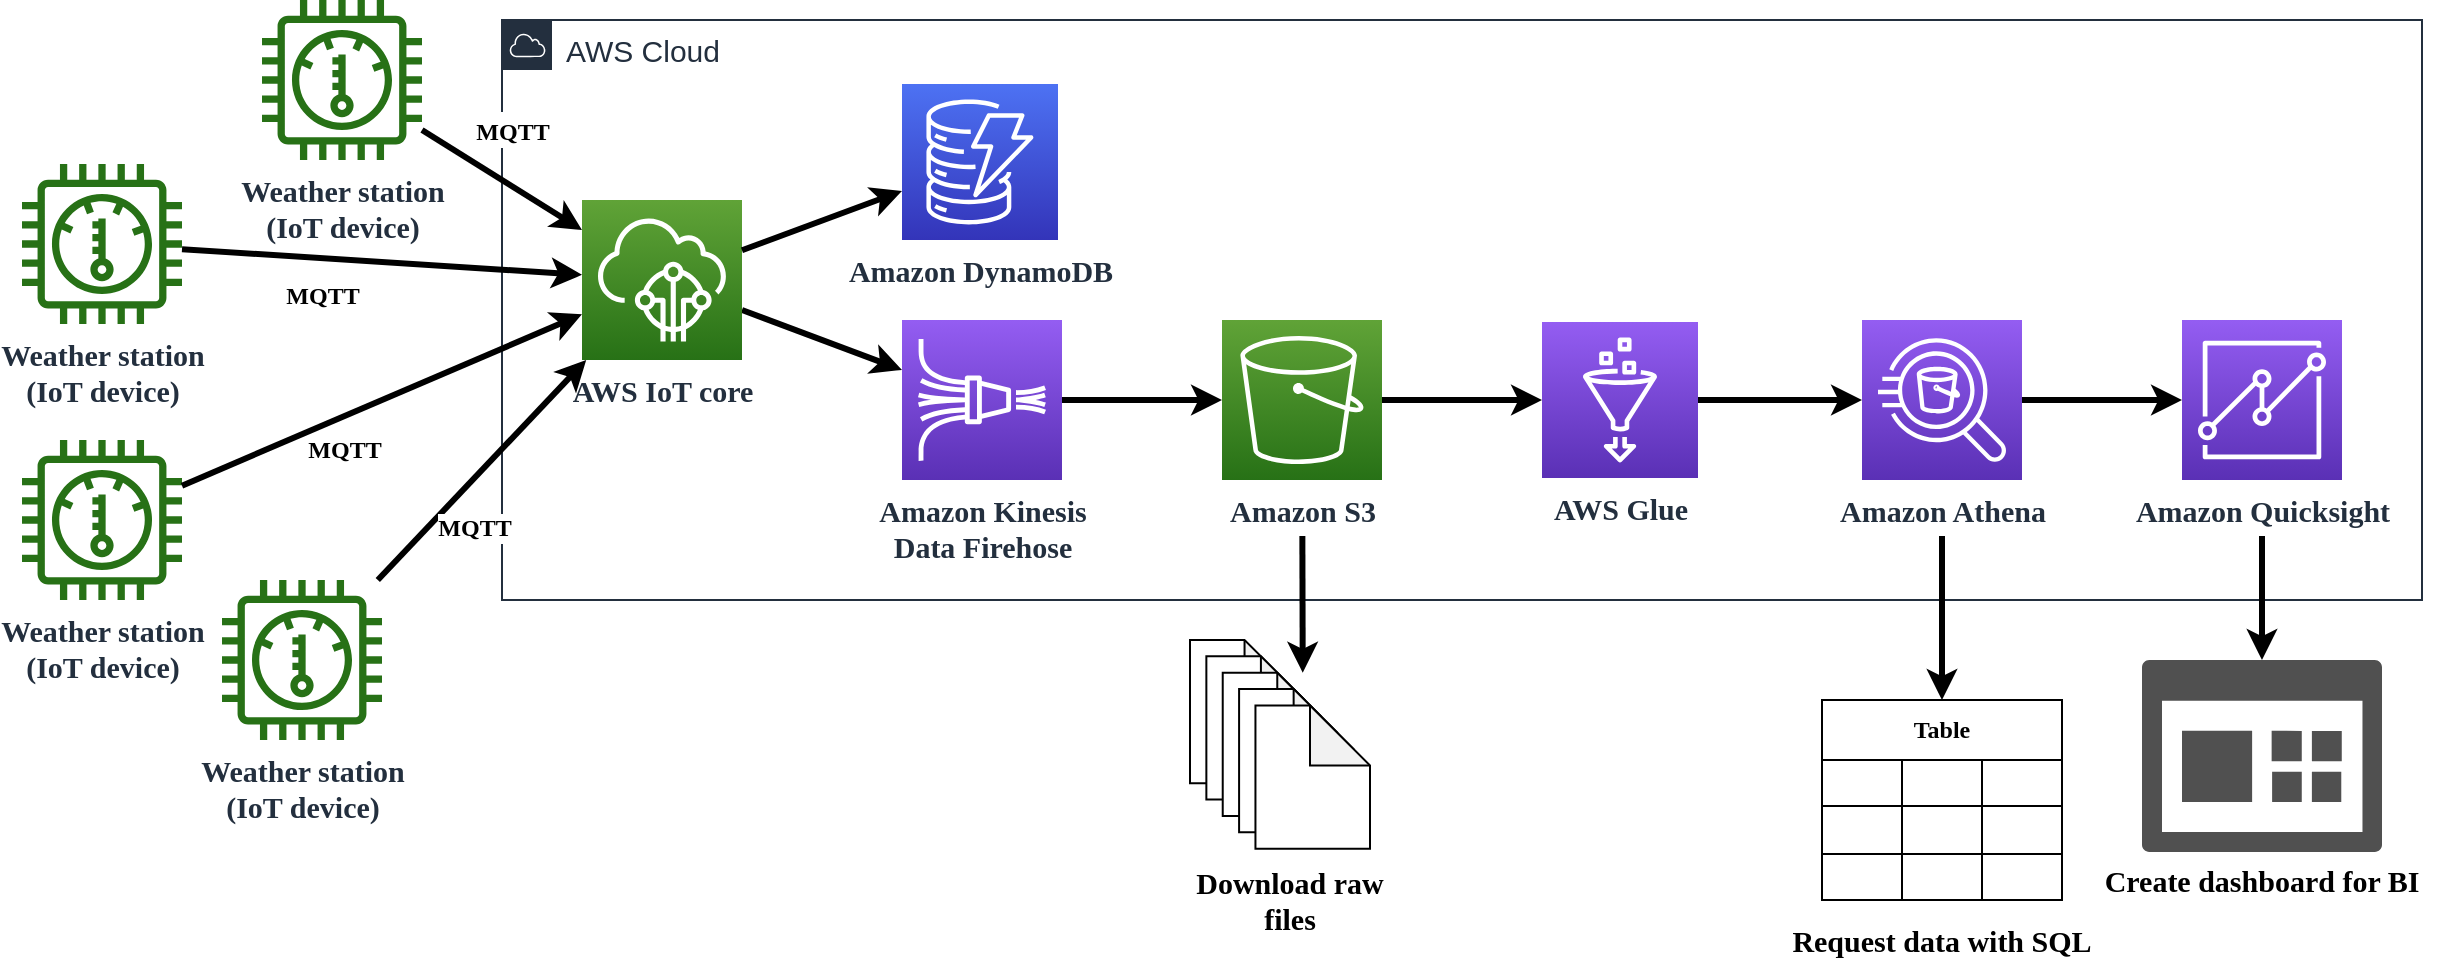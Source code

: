 <mxfile version="13.6.2" type="device"><diagram id="hbwKhzKz2ckRXXoAT2xl" name="Page-1"><mxGraphModel dx="1422" dy="822" grid="1" gridSize="10" guides="1" tooltips="1" connect="1" arrows="1" fold="1" page="1" pageScale="1" pageWidth="1600" pageHeight="900" math="0" shadow="0" extFonts="Architects Daughter^https://fonts.googleapis.com/css?family=Architects+Daughter"><root><mxCell id="0"/><mxCell id="1" parent="0"/><mxCell id="7ZCqyeKuRzGAWmyzt1mi-8" value="AWS Cloud" style="points=[[0,0],[0.25,0],[0.5,0],[0.75,0],[1,0],[1,0.25],[1,0.5],[1,0.75],[1,1],[0.75,1],[0.5,1],[0.25,1],[0,1],[0,0.75],[0,0.5],[0,0.25]];outlineConnect=0;gradientColor=none;html=1;whiteSpace=wrap;fontSize=15;fontStyle=0;shape=mxgraph.aws4.group;grIcon=mxgraph.aws4.group_aws_cloud;strokeColor=#232F3E;fillColor=none;verticalAlign=top;align=left;spacingLeft=30;fontColor=#232F3E;dashed=0;" parent="1" vertex="1"><mxGeometry x="320" y="10" width="960" height="290" as="geometry"/></mxCell><mxCell id="7ZCqyeKuRzGAWmyzt1mi-2" value="&lt;font style=&quot;font-size: 15px;&quot;&gt;&lt;span style=&quot;font-size: 15px;&quot;&gt;Weather station&lt;br style=&quot;font-size: 15px;&quot;&gt;(IoT device)&lt;/span&gt;&lt;/font&gt;" style="outlineConnect=0;fontColor=#232F3E;gradientColor=none;fillColor=#277116;strokeColor=none;dashed=0;verticalLabelPosition=bottom;verticalAlign=top;align=center;html=1;fontSize=15;fontStyle=1;aspect=fixed;pointerEvents=1;shape=mxgraph.aws4.thermostat;fontFamily=Architects Daughter;" parent="1" vertex="1"><mxGeometry x="200" width="80" height="80" as="geometry"/></mxCell><mxCell id="7ZCqyeKuRzGAWmyzt1mi-22" style="rounded=0;orthogonalLoop=1;jettySize=auto;html=1;sourcePerimeterSpacing=0;targetPerimeterSpacing=0;strokeWidth=3;fontFamily=Architects Daughter;fontSize=12;" parent="1" source="7ZCqyeKuRzGAWmyzt1mi-3" target="7ZCqyeKuRzGAWmyzt1mi-4" edge="1"><mxGeometry relative="1" as="geometry"/></mxCell><mxCell id="7ZCqyeKuRzGAWmyzt1mi-3" value="AWS IoT core" style="outlineConnect=0;fontColor=#232F3E;gradientColor=#60A337;gradientDirection=north;fillColor=#277116;strokeColor=#ffffff;dashed=0;verticalLabelPosition=bottom;verticalAlign=top;align=center;html=1;fontSize=15;fontStyle=1;aspect=fixed;shape=mxgraph.aws4.resourceIcon;resIcon=mxgraph.aws4.iot_core;fontFamily=Architects Daughter;" parent="1" vertex="1"><mxGeometry x="360" y="100" width="80" height="80" as="geometry"/></mxCell><mxCell id="7ZCqyeKuRzGAWmyzt1mi-23" style="edgeStyle=orthogonalEdgeStyle;rounded=0;orthogonalLoop=1;jettySize=auto;html=1;sourcePerimeterSpacing=0;targetPerimeterSpacing=0;strokeWidth=3;fontFamily=Architects Daughter;fontSize=12;" parent="1" source="7ZCqyeKuRzGAWmyzt1mi-4" target="7ZCqyeKuRzGAWmyzt1mi-5" edge="1"><mxGeometry relative="1" as="geometry"/></mxCell><mxCell id="7ZCqyeKuRzGAWmyzt1mi-4" value="Amazon Kinesis &lt;br style=&quot;font-size: 15px;&quot;&gt;Data Firehose" style="outlineConnect=0;fontColor=#232F3E;gradientColor=#945DF2;gradientDirection=north;fillColor=#5A30B5;strokeColor=#ffffff;dashed=0;verticalLabelPosition=bottom;verticalAlign=top;align=center;html=1;fontSize=15;fontStyle=1;aspect=fixed;shape=mxgraph.aws4.resourceIcon;resIcon=mxgraph.aws4.kinesis_data_firehose;fontFamily=Architects Daughter;" parent="1" vertex="1"><mxGeometry x="520" y="160" width="80" height="80" as="geometry"/></mxCell><mxCell id="7ZCqyeKuRzGAWmyzt1mi-24" style="edgeStyle=orthogonalEdgeStyle;rounded=0;orthogonalLoop=1;jettySize=auto;html=1;sourcePerimeterSpacing=0;targetPerimeterSpacing=0;strokeWidth=3;fontFamily=Architects Daughter;fontSize=12;" parent="1" source="7ZCqyeKuRzGAWmyzt1mi-5" target="7ZCqyeKuRzGAWmyzt1mi-11" edge="1"><mxGeometry relative="1" as="geometry"/></mxCell><mxCell id="7ZCqyeKuRzGAWmyzt1mi-5" value="Amazon S3" style="outlineConnect=0;fontColor=#232F3E;gradientColor=#60A337;gradientDirection=north;fillColor=#277116;strokeColor=#ffffff;dashed=0;verticalLabelPosition=bottom;verticalAlign=top;align=center;html=1;fontSize=15;fontStyle=1;aspect=fixed;shape=mxgraph.aws4.resourceIcon;resIcon=mxgraph.aws4.s3;fontFamily=Architects Daughter;" parent="1" vertex="1"><mxGeometry x="680" y="160" width="80" height="80" as="geometry"/></mxCell><mxCell id="7ZCqyeKuRzGAWmyzt1mi-26" style="edgeStyle=orthogonalEdgeStyle;rounded=0;orthogonalLoop=1;jettySize=auto;html=1;sourcePerimeterSpacing=0;targetPerimeterSpacing=0;strokeWidth=3;fontFamily=Architects Daughter;fontSize=12;" parent="1" source="7ZCqyeKuRzGAWmyzt1mi-6" target="7ZCqyeKuRzGAWmyzt1mi-7" edge="1"><mxGeometry relative="1" as="geometry"/></mxCell><mxCell id="7ZCqyeKuRzGAWmyzt1mi-6" value="Amazon Athena" style="outlineConnect=0;fontColor=#232F3E;gradientColor=#945DF2;gradientDirection=north;fillColor=#5A30B5;strokeColor=#ffffff;dashed=0;verticalLabelPosition=bottom;verticalAlign=top;align=center;html=1;fontSize=15;fontStyle=1;aspect=fixed;shape=mxgraph.aws4.resourceIcon;resIcon=mxgraph.aws4.athena;fontFamily=Architects Daughter;" parent="1" vertex="1"><mxGeometry x="1000" y="160" width="80" height="80" as="geometry"/></mxCell><mxCell id="7ZCqyeKuRzGAWmyzt1mi-7" value="Amazon Quicksight" style="outlineConnect=0;fontColor=#232F3E;gradientColor=#945DF2;gradientDirection=north;fillColor=#5A30B5;strokeColor=#ffffff;dashed=0;verticalLabelPosition=bottom;verticalAlign=top;align=center;html=1;fontSize=15;fontStyle=1;aspect=fixed;shape=mxgraph.aws4.resourceIcon;resIcon=mxgraph.aws4.quicksight;fontFamily=Architects Daughter;" parent="1" vertex="1"><mxGeometry x="1160" y="160" width="80" height="80" as="geometry"/></mxCell><mxCell id="7ZCqyeKuRzGAWmyzt1mi-25" style="edgeStyle=orthogonalEdgeStyle;rounded=0;orthogonalLoop=1;jettySize=auto;html=1;sourcePerimeterSpacing=0;targetPerimeterSpacing=0;strokeWidth=3;fontFamily=Architects Daughter;fontSize=12;" parent="1" source="7ZCqyeKuRzGAWmyzt1mi-11" target="7ZCqyeKuRzGAWmyzt1mi-6" edge="1"><mxGeometry relative="1" as="geometry"/></mxCell><mxCell id="7ZCqyeKuRzGAWmyzt1mi-11" value="AWS Glue" style="outlineConnect=0;fontColor=#232F3E;gradientColor=#945DF2;gradientDirection=north;fillColor=#5A30B5;strokeColor=#ffffff;dashed=0;verticalLabelPosition=bottom;verticalAlign=top;align=center;html=1;fontSize=15;fontStyle=1;aspect=fixed;shape=mxgraph.aws4.resourceIcon;resIcon=mxgraph.aws4.glue;fontFamily=Architects Daughter;" parent="1" vertex="1"><mxGeometry x="840" y="161" width="78" height="78" as="geometry"/></mxCell><mxCell id="7ZCqyeKuRzGAWmyzt1mi-12" value="&lt;font style=&quot;font-size: 15px;&quot;&gt;&lt;span style=&quot;font-size: 15px;&quot;&gt;Weather station&lt;br style=&quot;font-size: 15px;&quot;&gt;(IoT device)&lt;/span&gt;&lt;/font&gt;" style="outlineConnect=0;fontColor=#232F3E;gradientColor=none;fillColor=#277116;strokeColor=none;dashed=0;verticalLabelPosition=bottom;verticalAlign=top;align=center;html=1;fontSize=15;fontStyle=1;aspect=fixed;pointerEvents=1;shape=mxgraph.aws4.thermostat;fontFamily=Architects Daughter;" parent="1" vertex="1"><mxGeometry x="180" y="290" width="80" height="80" as="geometry"/></mxCell><mxCell id="7ZCqyeKuRzGAWmyzt1mi-13" value="&lt;font style=&quot;font-size: 15px;&quot;&gt;&lt;span style=&quot;font-size: 15px;&quot;&gt;Weather station&lt;br style=&quot;font-size: 15px;&quot;&gt;(IoT device)&lt;/span&gt;&lt;/font&gt;" style="outlineConnect=0;fontColor=#232F3E;gradientColor=none;fillColor=#277116;strokeColor=none;dashed=0;verticalLabelPosition=bottom;verticalAlign=top;align=center;html=1;fontSize=15;fontStyle=1;aspect=fixed;pointerEvents=1;shape=mxgraph.aws4.thermostat;fontFamily=Architects Daughter;" parent="1" vertex="1"><mxGeometry x="80" y="220" width="80" height="80" as="geometry"/></mxCell><mxCell id="7ZCqyeKuRzGAWmyzt1mi-14" value="&lt;font style=&quot;font-size: 15px;&quot;&gt;&lt;span style=&quot;font-size: 15px;&quot;&gt;Weather station&lt;br style=&quot;font-size: 15px;&quot;&gt;(IoT device)&lt;/span&gt;&lt;/font&gt;" style="outlineConnect=0;fontColor=#232F3E;gradientColor=none;fillColor=#277116;strokeColor=none;dashed=0;verticalLabelPosition=bottom;verticalAlign=top;align=center;html=1;fontSize=15;fontStyle=1;aspect=fixed;pointerEvents=1;shape=mxgraph.aws4.thermostat;fontFamily=Architects Daughter;" parent="1" vertex="1"><mxGeometry x="80" y="82" width="80" height="80" as="geometry"/></mxCell><mxCell id="7ZCqyeKuRzGAWmyzt1mi-15" value="&lt;b&gt;&lt;font style=&quot;font-size: 12px&quot;&gt;MQTT&lt;/font&gt;&lt;/b&gt;" style="endArrow=classic;html=1;fontFamily=Architects Daughter;fontSize=15;strokeWidth=3;sourcePerimeterSpacing=0;targetPerimeterSpacing=0;" parent="1" source="7ZCqyeKuRzGAWmyzt1mi-2" target="7ZCqyeKuRzGAWmyzt1mi-3" edge="1"><mxGeometry x="-0.184" y="24" width="50" height="50" relative="1" as="geometry"><mxPoint x="-130" y="190" as="sourcePoint"/><mxPoint x="-80" y="140" as="targetPoint"/><mxPoint y="-1" as="offset"/></mxGeometry></mxCell><mxCell id="7ZCqyeKuRzGAWmyzt1mi-16" value="" style="endArrow=classic;html=1;fontFamily=Architects Daughter;fontSize=15;strokeWidth=3;sourcePerimeterSpacing=0;targetPerimeterSpacing=0;" parent="1" source="7ZCqyeKuRzGAWmyzt1mi-13" target="7ZCqyeKuRzGAWmyzt1mi-3" edge="1"><mxGeometry width="50" height="50" relative="1" as="geometry"><mxPoint x="287.647" y="80" as="sourcePoint"/><mxPoint x="372.353" y="170" as="targetPoint"/></mxGeometry></mxCell><mxCell id="7ZCqyeKuRzGAWmyzt1mi-19" value="&lt;b&gt;MQTT&lt;/b&gt;" style="edgeLabel;html=1;align=center;verticalAlign=middle;resizable=0;points=[];fontSize=12;fontFamily=Architects Daughter;" parent="7ZCqyeKuRzGAWmyzt1mi-16" vertex="1" connectable="0"><mxGeometry x="-0.326" y="-1" relative="1" as="geometry"><mxPoint x="12.51" y="9.67" as="offset"/></mxGeometry></mxCell><mxCell id="7ZCqyeKuRzGAWmyzt1mi-17" value="" style="endArrow=classic;html=1;fontFamily=Architects Daughter;fontSize=12;strokeWidth=3;sourcePerimeterSpacing=0;targetPerimeterSpacing=0;" parent="1" source="7ZCqyeKuRzGAWmyzt1mi-14" target="7ZCqyeKuRzGAWmyzt1mi-3" edge="1"><mxGeometry width="50" height="50" relative="1" as="geometry"><mxPoint x="297.647" y="90" as="sourcePoint"/><mxPoint x="382.353" y="180" as="targetPoint"/></mxGeometry></mxCell><mxCell id="7ZCqyeKuRzGAWmyzt1mi-18" value="&lt;font style=&quot;font-size: 12px&quot;&gt;&lt;b&gt;MQTT&lt;/b&gt;&lt;/font&gt;" style="edgeLabel;html=1;align=center;verticalAlign=middle;resizable=0;points=[];fontSize=15;fontFamily=Architects Daughter;" parent="7ZCqyeKuRzGAWmyzt1mi-17" vertex="1" connectable="0"><mxGeometry x="-0.251" y="1" relative="1" as="geometry"><mxPoint x="-4.83" y="17.05" as="offset"/></mxGeometry></mxCell><mxCell id="7ZCqyeKuRzGAWmyzt1mi-20" value="" style="endArrow=classic;html=1;fontFamily=Architects Daughter;fontSize=15;strokeWidth=3;sourcePerimeterSpacing=0;targetPerimeterSpacing=0;" parent="1" source="7ZCqyeKuRzGAWmyzt1mi-12" target="7ZCqyeKuRzGAWmyzt1mi-3" edge="1"><mxGeometry width="50" height="50" relative="1" as="geometry"><mxPoint x="169.908" y="278.598" as="sourcePoint"/><mxPoint x="370" y="221.429" as="targetPoint"/></mxGeometry></mxCell><mxCell id="7ZCqyeKuRzGAWmyzt1mi-21" value="&lt;b&gt;MQTT&lt;/b&gt;" style="edgeLabel;html=1;align=center;verticalAlign=middle;resizable=0;points=[];fontSize=12;fontFamily=Architects Daughter;" parent="7ZCqyeKuRzGAWmyzt1mi-20" vertex="1" connectable="0"><mxGeometry x="-0.326" y="-1" relative="1" as="geometry"><mxPoint x="12.51" y="9.67" as="offset"/></mxGeometry></mxCell><mxCell id="7ZCqyeKuRzGAWmyzt1mi-37" value="" style="group" parent="1" vertex="1" connectable="0"><mxGeometry x="664" y="320" width="90" height="104.32" as="geometry"/></mxCell><mxCell id="7ZCqyeKuRzGAWmyzt1mi-32" value="" style="shape=note;whiteSpace=wrap;html=1;backgroundOutline=1;darkOpacity=0.05;fontFamily=Architects Daughter;fontSize=12;" parent="7ZCqyeKuRzGAWmyzt1mi-37" vertex="1"><mxGeometry width="57.273" height="71.592" as="geometry"/></mxCell><mxCell id="7ZCqyeKuRzGAWmyzt1mi-33" value="" style="shape=note;whiteSpace=wrap;html=1;backgroundOutline=1;darkOpacity=0.05;fontFamily=Architects Daughter;fontSize=12;" parent="7ZCqyeKuRzGAWmyzt1mi-37" vertex="1"><mxGeometry x="8.182" y="8.182" width="57.273" height="71.592" as="geometry"/></mxCell><mxCell id="7ZCqyeKuRzGAWmyzt1mi-34" value="" style="shape=note;whiteSpace=wrap;html=1;backgroundOutline=1;darkOpacity=0.05;fontFamily=Architects Daughter;fontSize=12;" parent="7ZCqyeKuRzGAWmyzt1mi-37" vertex="1"><mxGeometry x="16.364" y="16.364" width="57.273" height="71.592" as="geometry"/></mxCell><mxCell id="7ZCqyeKuRzGAWmyzt1mi-35" value="" style="shape=note;whiteSpace=wrap;html=1;backgroundOutline=1;darkOpacity=0.05;fontFamily=Architects Daughter;fontSize=12;" parent="7ZCqyeKuRzGAWmyzt1mi-37" vertex="1"><mxGeometry x="24.545" y="24.546" width="57.273" height="71.592" as="geometry"/></mxCell><mxCell id="7ZCqyeKuRzGAWmyzt1mi-36" value="" style="shape=note;whiteSpace=wrap;html=1;backgroundOutline=1;darkOpacity=0.05;fontFamily=Architects Daughter;fontSize=12;" parent="7ZCqyeKuRzGAWmyzt1mi-37" vertex="1"><mxGeometry x="32.727" y="32.728" width="57.273" height="71.592" as="geometry"/></mxCell><mxCell id="7ZCqyeKuRzGAWmyzt1mi-38" value="" style="endArrow=classic;html=1;strokeWidth=3;fontFamily=Architects Daughter;fontSize=12;entryX=0;entryY=0;entryDx=40;entryDy=0;entryPerimeter=0;sourcePerimeterSpacing=28;" parent="1" source="7ZCqyeKuRzGAWmyzt1mi-5" target="7ZCqyeKuRzGAWmyzt1mi-34" edge="1"><mxGeometry width="50" height="50" relative="1" as="geometry"><mxPoint x="410" y="500" as="sourcePoint"/><mxPoint x="460" y="450" as="targetPoint"/></mxGeometry></mxCell><mxCell id="7ZCqyeKuRzGAWmyzt1mi-39" value="&lt;font size=&quot;1&quot;&gt;&lt;b style=&quot;font-size: 15px&quot;&gt;Download raw files&lt;/b&gt;&lt;/font&gt;" style="text;html=1;strokeColor=none;fillColor=none;align=center;verticalAlign=middle;whiteSpace=wrap;rounded=0;fontFamily=Architects Daughter;fontSize=12;" parent="1" vertex="1"><mxGeometry x="664" y="440" width="100" height="20" as="geometry"/></mxCell><mxCell id="7ZCqyeKuRzGAWmyzt1mi-40" value="" style="endArrow=classic;html=1;strokeWidth=3;fontFamily=Architects Daughter;fontSize=12;sourcePerimeterSpacing=28;" parent="1" source="7ZCqyeKuRzGAWmyzt1mi-6" target="7ZCqyeKuRzGAWmyzt1mi-41" edge="1"><mxGeometry width="50" height="50" relative="1" as="geometry"><mxPoint x="730" y="278" as="sourcePoint"/><mxPoint x="1040" y="400" as="targetPoint"/></mxGeometry></mxCell><mxCell id="7ZCqyeKuRzGAWmyzt1mi-54" value="&lt;font size=&quot;1&quot;&gt;&lt;b style=&quot;font-size: 15px&quot;&gt;Request data with SQL&lt;/b&gt;&lt;/font&gt;" style="text;html=1;strokeColor=none;fillColor=none;align=center;verticalAlign=middle;whiteSpace=wrap;rounded=0;fontFamily=Architects Daughter;fontSize=12;" parent="1" vertex="1"><mxGeometry x="950" y="460" width="180" height="20" as="geometry"/></mxCell><mxCell id="7ZCqyeKuRzGAWmyzt1mi-55" value="" style="pointerEvents=1;shadow=0;dashed=0;html=1;strokeColor=none;labelPosition=center;verticalLabelPosition=bottom;verticalAlign=top;align=center;fillColor=#505050;shape=mxgraph.mscae.intune.dashboard;fontFamily=Architects Daughter;fontSize=12;" parent="1" vertex="1"><mxGeometry x="1140" y="330" width="120" height="96" as="geometry"/></mxCell><mxCell id="7ZCqyeKuRzGAWmyzt1mi-56" value="" style="endArrow=classic;html=1;strokeWidth=3;fontFamily=Architects Daughter;fontSize=12;sourcePerimeterSpacing=28;" parent="1" source="7ZCqyeKuRzGAWmyzt1mi-7" target="7ZCqyeKuRzGAWmyzt1mi-55" edge="1"><mxGeometry width="50" height="50" relative="1" as="geometry"><mxPoint x="1050" y="278" as="sourcePoint"/><mxPoint x="1050" y="400" as="targetPoint"/></mxGeometry></mxCell><mxCell id="7ZCqyeKuRzGAWmyzt1mi-57" value="&lt;font size=&quot;1&quot;&gt;&lt;b style=&quot;font-size: 15px&quot;&gt;Create dashboard for BI&lt;/b&gt;&lt;/font&gt;" style="text;html=1;strokeColor=none;fillColor=none;align=center;verticalAlign=middle;whiteSpace=wrap;rounded=0;fontFamily=Architects Daughter;fontSize=12;" parent="1" vertex="1"><mxGeometry x="1110" y="430" width="180" height="20" as="geometry"/></mxCell><mxCell id="7ZCqyeKuRzGAWmyzt1mi-41" value="Table" style="shape=table;html=1;whiteSpace=wrap;startSize=30;container=1;collapsible=0;childLayout=tableLayout;fontStyle=1;align=center;fontFamily=Architects Daughter;fontSize=12;" parent="1" vertex="1"><mxGeometry x="980" y="350" width="120" height="100" as="geometry"/></mxCell><mxCell id="7ZCqyeKuRzGAWmyzt1mi-42" value="" style="shape=partialRectangle;html=1;whiteSpace=wrap;collapsible=0;dropTarget=0;pointerEvents=0;fillColor=none;top=0;left=0;bottom=0;right=0;points=[[0,0.5],[1,0.5]];portConstraint=eastwest;" parent="7ZCqyeKuRzGAWmyzt1mi-41" vertex="1"><mxGeometry y="30" width="120" height="23" as="geometry"/></mxCell><mxCell id="7ZCqyeKuRzGAWmyzt1mi-43" value="" style="shape=partialRectangle;html=1;whiteSpace=wrap;connectable=0;fillColor=none;top=0;left=0;bottom=0;right=0;overflow=hidden;" parent="7ZCqyeKuRzGAWmyzt1mi-42" vertex="1"><mxGeometry width="40" height="23" as="geometry"/></mxCell><mxCell id="7ZCqyeKuRzGAWmyzt1mi-44" value="" style="shape=partialRectangle;html=1;whiteSpace=wrap;connectable=0;fillColor=none;top=0;left=0;bottom=0;right=0;overflow=hidden;" parent="7ZCqyeKuRzGAWmyzt1mi-42" vertex="1"><mxGeometry x="40" width="40" height="23" as="geometry"/></mxCell><mxCell id="7ZCqyeKuRzGAWmyzt1mi-45" value="" style="shape=partialRectangle;html=1;whiteSpace=wrap;connectable=0;fillColor=none;top=0;left=0;bottom=0;right=0;overflow=hidden;" parent="7ZCqyeKuRzGAWmyzt1mi-42" vertex="1"><mxGeometry x="80" width="40" height="23" as="geometry"/></mxCell><mxCell id="7ZCqyeKuRzGAWmyzt1mi-46" value="" style="shape=partialRectangle;html=1;whiteSpace=wrap;collapsible=0;dropTarget=0;pointerEvents=0;fillColor=none;top=0;left=0;bottom=0;right=0;points=[[0,0.5],[1,0.5]];portConstraint=eastwest;" parent="7ZCqyeKuRzGAWmyzt1mi-41" vertex="1"><mxGeometry y="53" width="120" height="24" as="geometry"/></mxCell><mxCell id="7ZCqyeKuRzGAWmyzt1mi-47" value="" style="shape=partialRectangle;html=1;whiteSpace=wrap;connectable=0;fillColor=none;top=0;left=0;bottom=0;right=0;overflow=hidden;" parent="7ZCqyeKuRzGAWmyzt1mi-46" vertex="1"><mxGeometry width="40" height="24" as="geometry"/></mxCell><mxCell id="7ZCqyeKuRzGAWmyzt1mi-48" value="" style="shape=partialRectangle;html=1;whiteSpace=wrap;connectable=0;fillColor=none;top=0;left=0;bottom=0;right=0;overflow=hidden;" parent="7ZCqyeKuRzGAWmyzt1mi-46" vertex="1"><mxGeometry x="40" width="40" height="24" as="geometry"/></mxCell><mxCell id="7ZCqyeKuRzGAWmyzt1mi-49" value="" style="shape=partialRectangle;html=1;whiteSpace=wrap;connectable=0;fillColor=none;top=0;left=0;bottom=0;right=0;overflow=hidden;" parent="7ZCqyeKuRzGAWmyzt1mi-46" vertex="1"><mxGeometry x="80" width="40" height="24" as="geometry"/></mxCell><mxCell id="7ZCqyeKuRzGAWmyzt1mi-50" value="" style="shape=partialRectangle;html=1;whiteSpace=wrap;collapsible=0;dropTarget=0;pointerEvents=0;fillColor=none;top=0;left=0;bottom=0;right=0;points=[[0,0.5],[1,0.5]];portConstraint=eastwest;" parent="7ZCqyeKuRzGAWmyzt1mi-41" vertex="1"><mxGeometry y="77" width="120" height="23" as="geometry"/></mxCell><mxCell id="7ZCqyeKuRzGAWmyzt1mi-51" value="" style="shape=partialRectangle;html=1;whiteSpace=wrap;connectable=0;fillColor=none;top=0;left=0;bottom=0;right=0;overflow=hidden;" parent="7ZCqyeKuRzGAWmyzt1mi-50" vertex="1"><mxGeometry width="40" height="23" as="geometry"/></mxCell><mxCell id="7ZCqyeKuRzGAWmyzt1mi-52" value="" style="shape=partialRectangle;html=1;whiteSpace=wrap;connectable=0;fillColor=none;top=0;left=0;bottom=0;right=0;overflow=hidden;" parent="7ZCqyeKuRzGAWmyzt1mi-50" vertex="1"><mxGeometry x="40" width="40" height="23" as="geometry"/></mxCell><mxCell id="7ZCqyeKuRzGAWmyzt1mi-53" value="" style="shape=partialRectangle;html=1;whiteSpace=wrap;connectable=0;fillColor=none;top=0;left=0;bottom=0;right=0;overflow=hidden;" parent="7ZCqyeKuRzGAWmyzt1mi-50" vertex="1"><mxGeometry x="80" width="40" height="23" as="geometry"/></mxCell><mxCell id="A5L2w2t2-H4CUazX5ezS-1" value="&lt;font style=&quot;font-size: 15px&quot; face=&quot;Architects Daughter&quot;&gt;&lt;b&gt;Amazon DynamoDB&lt;/b&gt;&lt;/font&gt;" style="outlineConnect=0;fontColor=#232F3E;gradientColor=#4D72F3;gradientDirection=north;fillColor=#3334B9;strokeColor=#ffffff;dashed=0;verticalLabelPosition=bottom;verticalAlign=top;align=center;html=1;fontSize=12;fontStyle=0;aspect=fixed;shape=mxgraph.aws4.resourceIcon;resIcon=mxgraph.aws4.dynamodb;" vertex="1" parent="1"><mxGeometry x="520" y="42" width="78" height="78" as="geometry"/></mxCell><mxCell id="A5L2w2t2-H4CUazX5ezS-2" style="rounded=0;orthogonalLoop=1;jettySize=auto;html=1;sourcePerimeterSpacing=0;targetPerimeterSpacing=0;strokeWidth=3;fontFamily=Architects Daughter;fontSize=12;" edge="1" parent="1" source="7ZCqyeKuRzGAWmyzt1mi-3" target="A5L2w2t2-H4CUazX5ezS-1"><mxGeometry relative="1" as="geometry"><mxPoint x="450" y="165" as="sourcePoint"/><mxPoint x="530" y="195" as="targetPoint"/></mxGeometry></mxCell></root></mxGraphModel></diagram></mxfile>